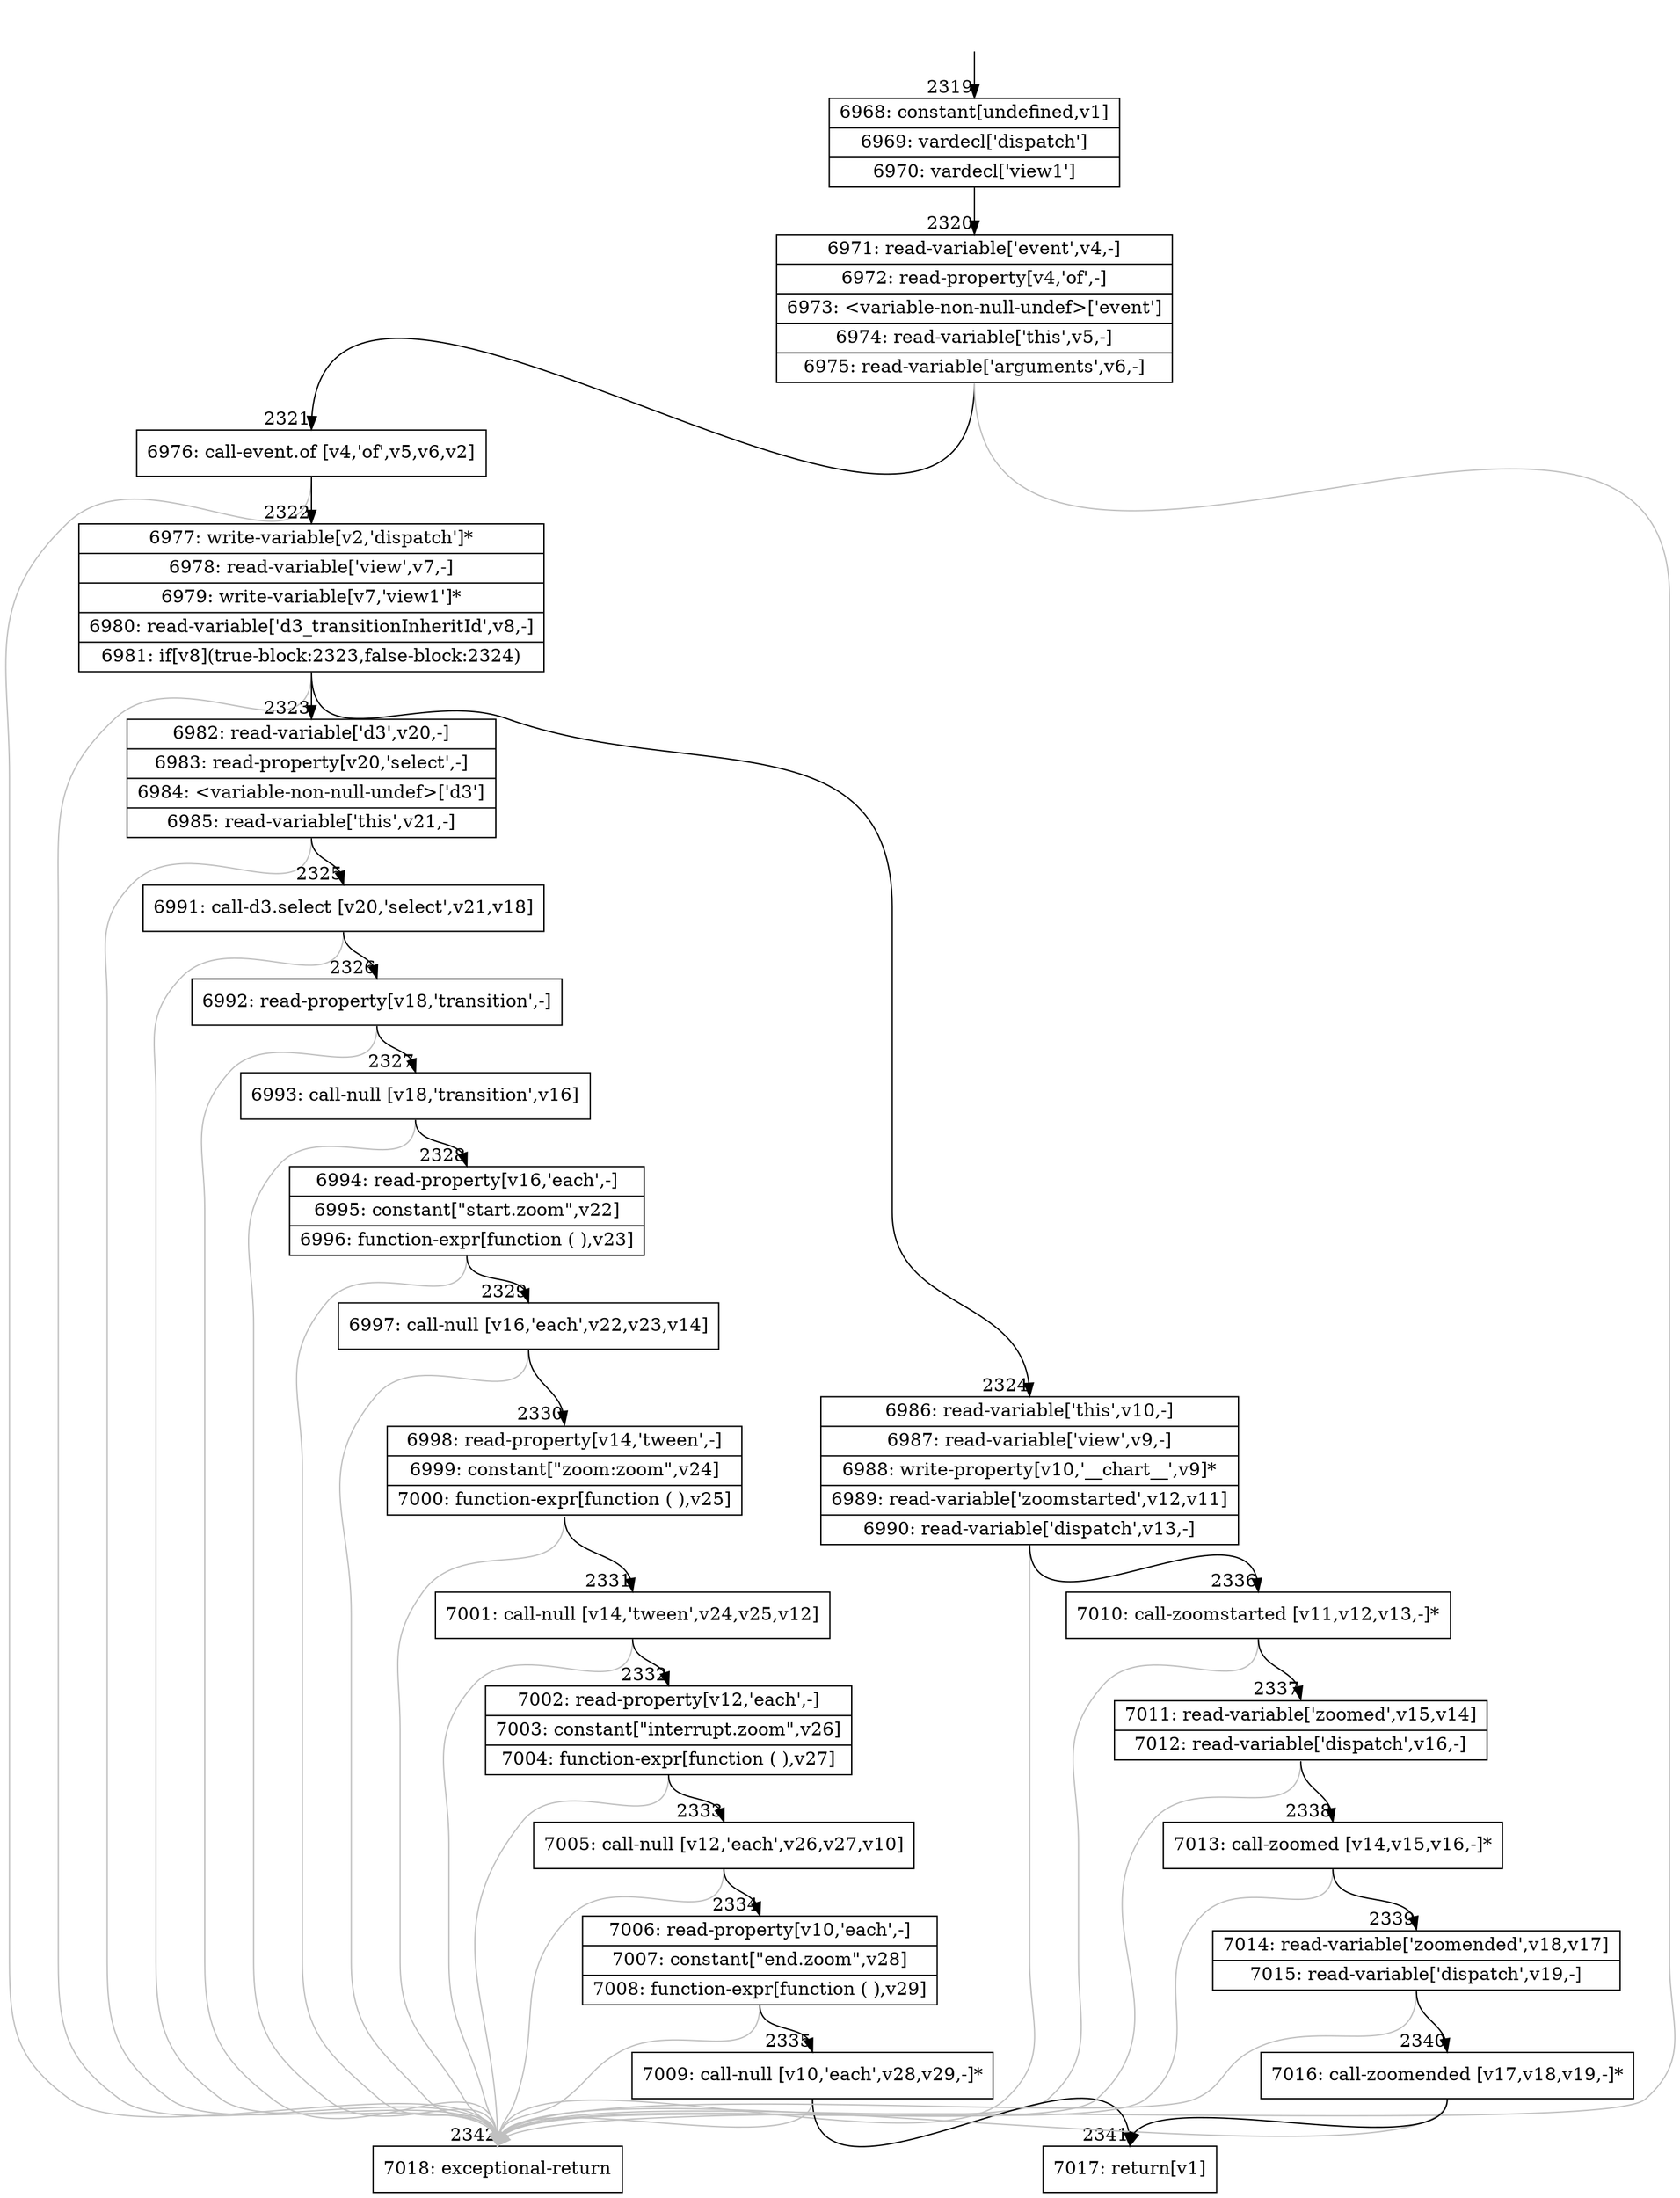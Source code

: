 digraph {
rankdir="TD"
BB_entry222[shape=none,label=""];
BB_entry222 -> BB2319 [tailport=s, headport=n, headlabel="    2319"]
BB2319 [shape=record label="{6968: constant[undefined,v1]|6969: vardecl['dispatch']|6970: vardecl['view1']}" ] 
BB2319 -> BB2320 [tailport=s, headport=n, headlabel="      2320"]
BB2320 [shape=record label="{6971: read-variable['event',v4,-]|6972: read-property[v4,'of',-]|6973: \<variable-non-null-undef\>['event']|6974: read-variable['this',v5,-]|6975: read-variable['arguments',v6,-]}" ] 
BB2320 -> BB2321 [tailport=s, headport=n, headlabel="      2321"]
BB2320 -> BB2342 [tailport=s, headport=n, color=gray, headlabel="      2342"]
BB2321 [shape=record label="{6976: call-event.of [v4,'of',v5,v6,v2]}" ] 
BB2321 -> BB2322 [tailport=s, headport=n, headlabel="      2322"]
BB2321 -> BB2342 [tailport=s, headport=n, color=gray]
BB2322 [shape=record label="{6977: write-variable[v2,'dispatch']*|6978: read-variable['view',v7,-]|6979: write-variable[v7,'view1']*|6980: read-variable['d3_transitionInheritId',v8,-]|6981: if[v8](true-block:2323,false-block:2324)}" ] 
BB2322 -> BB2323 [tailport=s, headport=n, headlabel="      2323"]
BB2322 -> BB2324 [tailport=s, headport=n, headlabel="      2324"]
BB2322 -> BB2342 [tailport=s, headport=n, color=gray]
BB2323 [shape=record label="{6982: read-variable['d3',v20,-]|6983: read-property[v20,'select',-]|6984: \<variable-non-null-undef\>['d3']|6985: read-variable['this',v21,-]}" ] 
BB2323 -> BB2325 [tailport=s, headport=n, headlabel="      2325"]
BB2323 -> BB2342 [tailport=s, headport=n, color=gray]
BB2324 [shape=record label="{6986: read-variable['this',v10,-]|6987: read-variable['view',v9,-]|6988: write-property[v10,'__chart__',v9]*|6989: read-variable['zoomstarted',v12,v11]|6990: read-variable['dispatch',v13,-]}" ] 
BB2324 -> BB2336 [tailport=s, headport=n, headlabel="      2336"]
BB2324 -> BB2342 [tailport=s, headport=n, color=gray]
BB2325 [shape=record label="{6991: call-d3.select [v20,'select',v21,v18]}" ] 
BB2325 -> BB2326 [tailport=s, headport=n, headlabel="      2326"]
BB2325 -> BB2342 [tailport=s, headport=n, color=gray]
BB2326 [shape=record label="{6992: read-property[v18,'transition',-]}" ] 
BB2326 -> BB2327 [tailport=s, headport=n, headlabel="      2327"]
BB2326 -> BB2342 [tailport=s, headport=n, color=gray]
BB2327 [shape=record label="{6993: call-null [v18,'transition',v16]}" ] 
BB2327 -> BB2328 [tailport=s, headport=n, headlabel="      2328"]
BB2327 -> BB2342 [tailport=s, headport=n, color=gray]
BB2328 [shape=record label="{6994: read-property[v16,'each',-]|6995: constant[\"start.zoom\",v22]|6996: function-expr[function ( ),v23]}" ] 
BB2328 -> BB2329 [tailport=s, headport=n, headlabel="      2329"]
BB2328 -> BB2342 [tailport=s, headport=n, color=gray]
BB2329 [shape=record label="{6997: call-null [v16,'each',v22,v23,v14]}" ] 
BB2329 -> BB2330 [tailport=s, headport=n, headlabel="      2330"]
BB2329 -> BB2342 [tailport=s, headport=n, color=gray]
BB2330 [shape=record label="{6998: read-property[v14,'tween',-]|6999: constant[\"zoom:zoom\",v24]|7000: function-expr[function ( ),v25]}" ] 
BB2330 -> BB2331 [tailport=s, headport=n, headlabel="      2331"]
BB2330 -> BB2342 [tailport=s, headport=n, color=gray]
BB2331 [shape=record label="{7001: call-null [v14,'tween',v24,v25,v12]}" ] 
BB2331 -> BB2332 [tailport=s, headport=n, headlabel="      2332"]
BB2331 -> BB2342 [tailport=s, headport=n, color=gray]
BB2332 [shape=record label="{7002: read-property[v12,'each',-]|7003: constant[\"interrupt.zoom\",v26]|7004: function-expr[function ( ),v27]}" ] 
BB2332 -> BB2333 [tailport=s, headport=n, headlabel="      2333"]
BB2332 -> BB2342 [tailport=s, headport=n, color=gray]
BB2333 [shape=record label="{7005: call-null [v12,'each',v26,v27,v10]}" ] 
BB2333 -> BB2334 [tailport=s, headport=n, headlabel="      2334"]
BB2333 -> BB2342 [tailport=s, headport=n, color=gray]
BB2334 [shape=record label="{7006: read-property[v10,'each',-]|7007: constant[\"end.zoom\",v28]|7008: function-expr[function ( ),v29]}" ] 
BB2334 -> BB2335 [tailport=s, headport=n, headlabel="      2335"]
BB2334 -> BB2342 [tailport=s, headport=n, color=gray]
BB2335 [shape=record label="{7009: call-null [v10,'each',v28,v29,-]*}" ] 
BB2335 -> BB2341 [tailport=s, headport=n, headlabel="      2341"]
BB2335 -> BB2342 [tailport=s, headport=n, color=gray]
BB2336 [shape=record label="{7010: call-zoomstarted [v11,v12,v13,-]*}" ] 
BB2336 -> BB2337 [tailport=s, headport=n, headlabel="      2337"]
BB2336 -> BB2342 [tailport=s, headport=n, color=gray]
BB2337 [shape=record label="{7011: read-variable['zoomed',v15,v14]|7012: read-variable['dispatch',v16,-]}" ] 
BB2337 -> BB2338 [tailport=s, headport=n, headlabel="      2338"]
BB2337 -> BB2342 [tailport=s, headport=n, color=gray]
BB2338 [shape=record label="{7013: call-zoomed [v14,v15,v16,-]*}" ] 
BB2338 -> BB2339 [tailport=s, headport=n, headlabel="      2339"]
BB2338 -> BB2342 [tailport=s, headport=n, color=gray]
BB2339 [shape=record label="{7014: read-variable['zoomended',v18,v17]|7015: read-variable['dispatch',v19,-]}" ] 
BB2339 -> BB2340 [tailport=s, headport=n, headlabel="      2340"]
BB2339 -> BB2342 [tailport=s, headport=n, color=gray]
BB2340 [shape=record label="{7016: call-zoomended [v17,v18,v19,-]*}" ] 
BB2340 -> BB2341 [tailport=s, headport=n]
BB2340 -> BB2342 [tailport=s, headport=n, color=gray]
BB2341 [shape=record label="{7017: return[v1]}" ] 
BB2342 [shape=record label="{7018: exceptional-return}" ] 
//#$~ 1350
}
